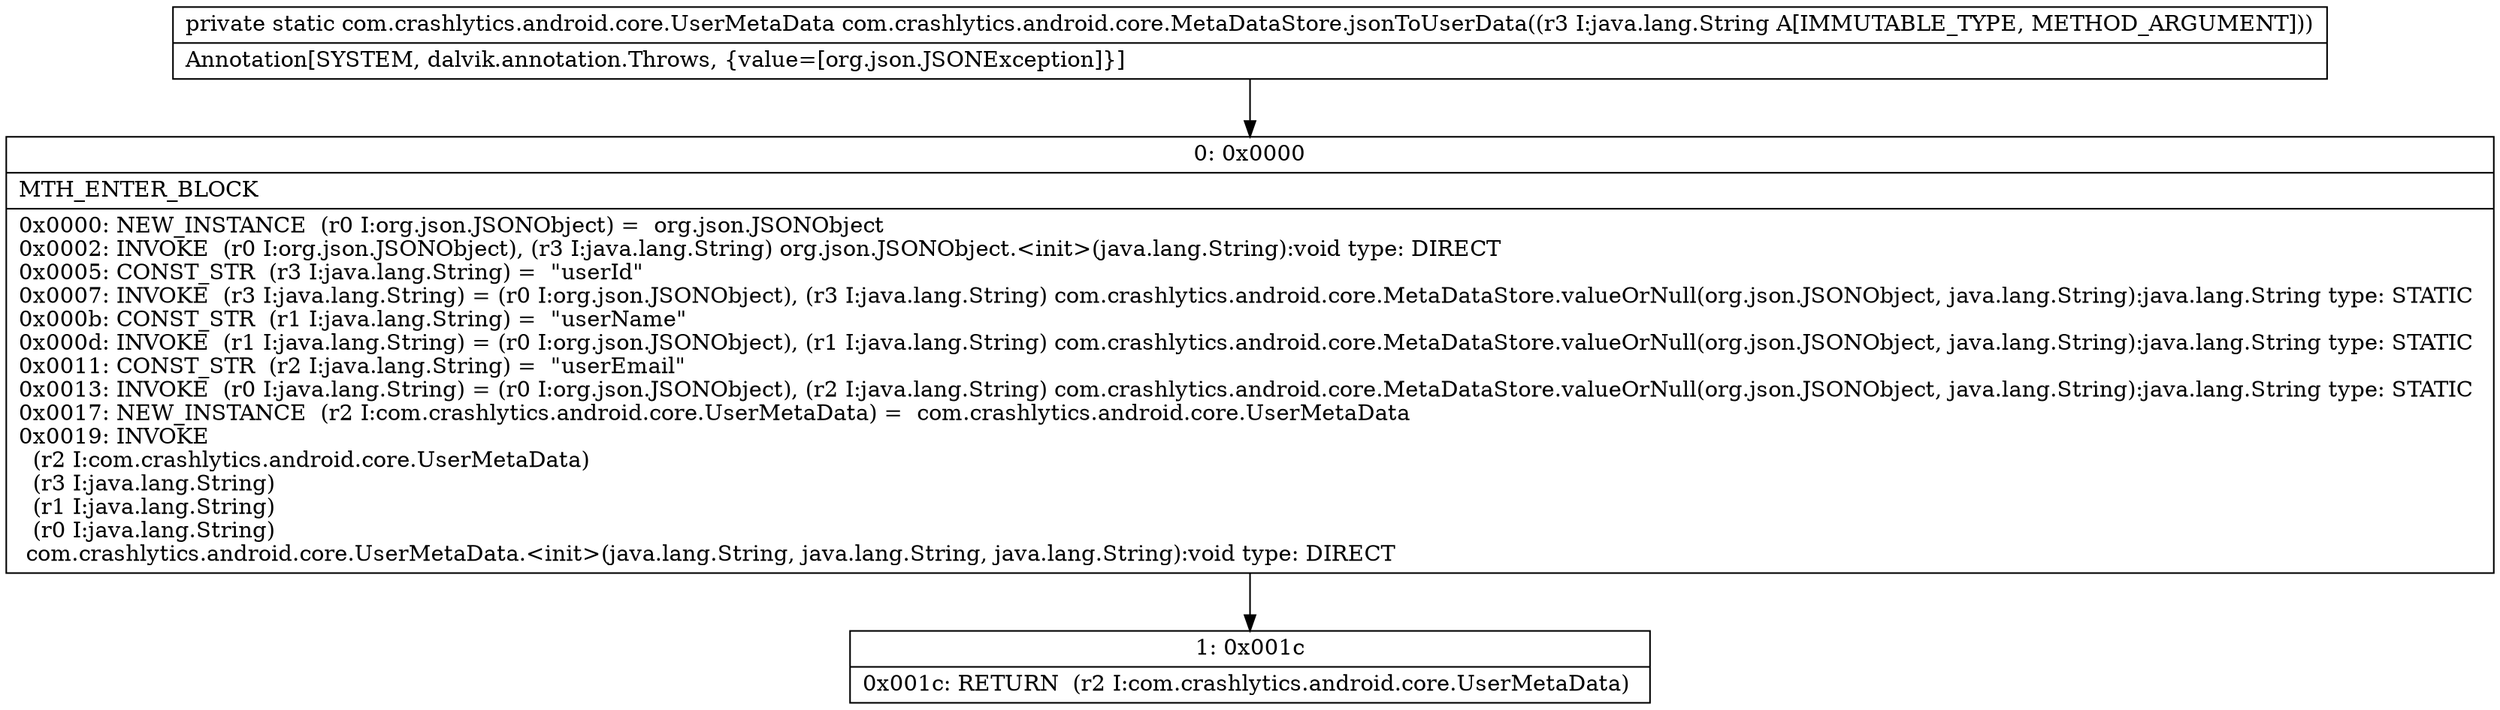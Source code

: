 digraph "CFG forcom.crashlytics.android.core.MetaDataStore.jsonToUserData(Ljava\/lang\/String;)Lcom\/crashlytics\/android\/core\/UserMetaData;" {
Node_0 [shape=record,label="{0\:\ 0x0000|MTH_ENTER_BLOCK\l|0x0000: NEW_INSTANCE  (r0 I:org.json.JSONObject) =  org.json.JSONObject \l0x0002: INVOKE  (r0 I:org.json.JSONObject), (r3 I:java.lang.String) org.json.JSONObject.\<init\>(java.lang.String):void type: DIRECT \l0x0005: CONST_STR  (r3 I:java.lang.String) =  \"userId\" \l0x0007: INVOKE  (r3 I:java.lang.String) = (r0 I:org.json.JSONObject), (r3 I:java.lang.String) com.crashlytics.android.core.MetaDataStore.valueOrNull(org.json.JSONObject, java.lang.String):java.lang.String type: STATIC \l0x000b: CONST_STR  (r1 I:java.lang.String) =  \"userName\" \l0x000d: INVOKE  (r1 I:java.lang.String) = (r0 I:org.json.JSONObject), (r1 I:java.lang.String) com.crashlytics.android.core.MetaDataStore.valueOrNull(org.json.JSONObject, java.lang.String):java.lang.String type: STATIC \l0x0011: CONST_STR  (r2 I:java.lang.String) =  \"userEmail\" \l0x0013: INVOKE  (r0 I:java.lang.String) = (r0 I:org.json.JSONObject), (r2 I:java.lang.String) com.crashlytics.android.core.MetaDataStore.valueOrNull(org.json.JSONObject, java.lang.String):java.lang.String type: STATIC \l0x0017: NEW_INSTANCE  (r2 I:com.crashlytics.android.core.UserMetaData) =  com.crashlytics.android.core.UserMetaData \l0x0019: INVOKE  \l  (r2 I:com.crashlytics.android.core.UserMetaData)\l  (r3 I:java.lang.String)\l  (r1 I:java.lang.String)\l  (r0 I:java.lang.String)\l com.crashlytics.android.core.UserMetaData.\<init\>(java.lang.String, java.lang.String, java.lang.String):void type: DIRECT \l}"];
Node_1 [shape=record,label="{1\:\ 0x001c|0x001c: RETURN  (r2 I:com.crashlytics.android.core.UserMetaData) \l}"];
MethodNode[shape=record,label="{private static com.crashlytics.android.core.UserMetaData com.crashlytics.android.core.MetaDataStore.jsonToUserData((r3 I:java.lang.String A[IMMUTABLE_TYPE, METHOD_ARGUMENT]))  | Annotation[SYSTEM, dalvik.annotation.Throws, \{value=[org.json.JSONException]\}]\l}"];
MethodNode -> Node_0;
Node_0 -> Node_1;
}

